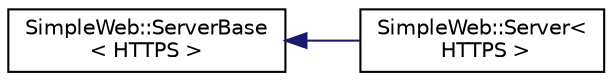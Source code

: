 digraph "Graphical Class Hierarchy"
{
  edge [fontname="Helvetica",fontsize="10",labelfontname="Helvetica",labelfontsize="10"];
  node [fontname="Helvetica",fontsize="10",shape=record];
  rankdir="LR";
  Node1 [label="SimpleWeb::ServerBase\l\< HTTPS \>",height=0.2,width=0.4,color="black", fillcolor="white", style="filled",URL="$classSimpleWeb_1_1ServerBase.html"];
  Node1 -> Node2 [dir="back",color="midnightblue",fontsize="10",style="solid",fontname="Helvetica"];
  Node2 [label="SimpleWeb::Server\<\l HTTPS \>",height=0.2,width=0.4,color="black", fillcolor="white", style="filled",URL="$classSimpleWeb_1_1Server_3_01HTTPS_01_4.html"];
}
